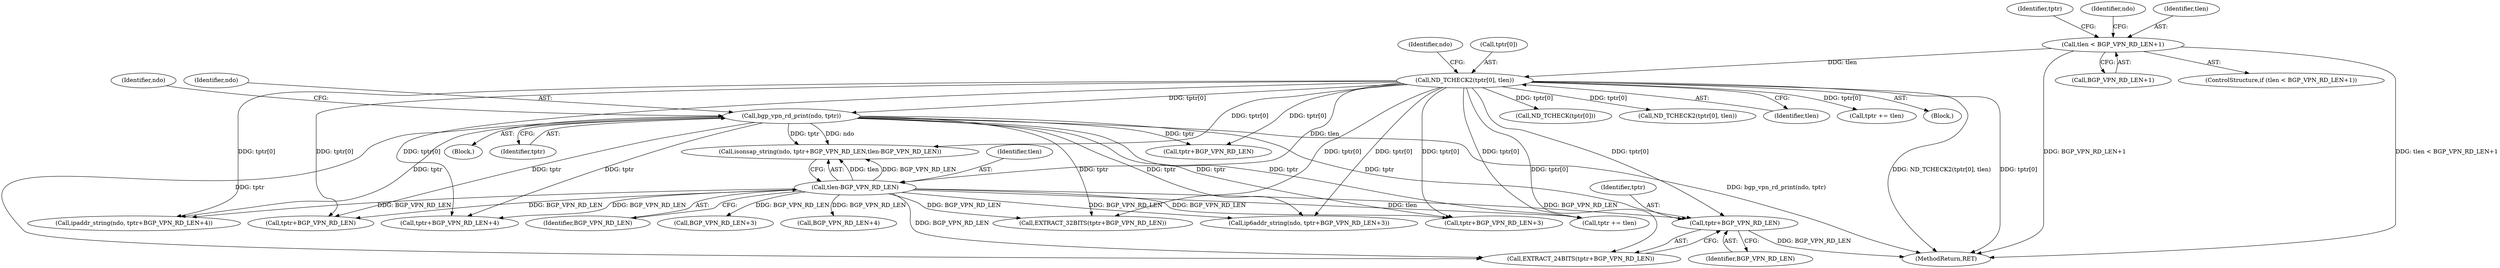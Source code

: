 digraph "0_tcpdump_50a44b6b8e4f7c127440dbd4239cf571945cc1e7@pointer" {
"1001049" [label="(Call,tptr+BGP_VPN_RD_LEN)"];
"1001004" [label="(Call,ND_TCHECK2(tptr[0], tlen))"];
"1000989" [label="(Call,tlen < BGP_VPN_RD_LEN+1)"];
"1001015" [label="(Call,bgp_vpn_rd_print(ndo, tptr))"];
"1001023" [label="(Call,tlen-BGP_VPN_RD_LEN)"];
"1001114" [label="(Call,ND_TCHECK(tptr[0]))"];
"1001049" [label="(Call,tptr+BGP_VPN_RD_LEN)"];
"1001038" [label="(Call,ipaddr_string(ndo, tptr+BGP_VPN_RD_LEN+4))"];
"1001028" [label="(Call,EXTRACT_32BITS(tptr+BGP_VPN_RD_LEN))"];
"1001073" [label="(Call,ND_TCHECK2(tptr[0], tlen))"];
"1001048" [label="(Call,EXTRACT_24BITS(tptr+BGP_VPN_RD_LEN))"];
"1001023" [label="(Call,tlen-BGP_VPN_RD_LEN)"];
"1001011" [label="(Identifier,ndo)"];
"1001062" [label="(Call,BGP_VPN_RD_LEN+3)"];
"1001014" [label="(Block,)"];
"1001015" [label="(Call,bgp_vpn_rd_print(ndo, tptr))"];
"1001058" [label="(Call,ip6addr_string(ndo, tptr+BGP_VPN_RD_LEN+3))"];
"1001065" [label="(Call,tptr += tlen)"];
"1000989" [label="(Call,tlen < BGP_VPN_RD_LEN+1)"];
"1000991" [label="(Call,BGP_VPN_RD_LEN+1)"];
"1001017" [label="(Identifier,tptr)"];
"1001008" [label="(Identifier,tlen)"];
"1001029" [label="(Call,tptr+BGP_VPN_RD_LEN)"];
"1001024" [label="(Identifier,tlen)"];
"1001004" [label="(Call,ND_TCHECK2(tptr[0], tlen))"];
"1001040" [label="(Call,tptr+BGP_VPN_RD_LEN+4)"];
"1001006" [label="(Identifier,tptr)"];
"1001042" [label="(Call,BGP_VPN_RD_LEN+4)"];
"1001016" [label="(Identifier,ndo)"];
"1001019" [label="(Identifier,ndo)"];
"1001060" [label="(Call,tptr+BGP_VPN_RD_LEN+3)"];
"1001018" [label="(Call,isonsap_string(ndo, tptr+BGP_VPN_RD_LEN,tlen-BGP_VPN_RD_LEN))"];
"1002915" [label="(MethodReturn,RET)"];
"1001111" [label="(Call,tptr += tlen)"];
"1001025" [label="(Identifier,BGP_VPN_RD_LEN)"];
"1001020" [label="(Call,tptr+BGP_VPN_RD_LEN)"];
"1001003" [label="(Block,)"];
"1001005" [label="(Call,tptr[0])"];
"1000988" [label="(ControlStructure,if (tlen < BGP_VPN_RD_LEN+1))"];
"1000997" [label="(Identifier,ndo)"];
"1001050" [label="(Identifier,tptr)"];
"1001051" [label="(Identifier,BGP_VPN_RD_LEN)"];
"1000990" [label="(Identifier,tlen)"];
"1001049" -> "1001048"  [label="AST: "];
"1001049" -> "1001051"  [label="CFG: "];
"1001050" -> "1001049"  [label="AST: "];
"1001051" -> "1001049"  [label="AST: "];
"1001048" -> "1001049"  [label="CFG: "];
"1001049" -> "1002915"  [label="DDG: BGP_VPN_RD_LEN"];
"1001004" -> "1001049"  [label="DDG: tptr[0]"];
"1001015" -> "1001049"  [label="DDG: tptr"];
"1001023" -> "1001049"  [label="DDG: BGP_VPN_RD_LEN"];
"1001004" -> "1001003"  [label="AST: "];
"1001004" -> "1001008"  [label="CFG: "];
"1001005" -> "1001004"  [label="AST: "];
"1001008" -> "1001004"  [label="AST: "];
"1001011" -> "1001004"  [label="CFG: "];
"1001004" -> "1002915"  [label="DDG: ND_TCHECK2(tptr[0], tlen)"];
"1001004" -> "1002915"  [label="DDG: tptr[0]"];
"1000989" -> "1001004"  [label="DDG: tlen"];
"1001004" -> "1001015"  [label="DDG: tptr[0]"];
"1001004" -> "1001018"  [label="DDG: tptr[0]"];
"1001004" -> "1001020"  [label="DDG: tptr[0]"];
"1001004" -> "1001023"  [label="DDG: tlen"];
"1001004" -> "1001028"  [label="DDG: tptr[0]"];
"1001004" -> "1001029"  [label="DDG: tptr[0]"];
"1001004" -> "1001038"  [label="DDG: tptr[0]"];
"1001004" -> "1001040"  [label="DDG: tptr[0]"];
"1001004" -> "1001048"  [label="DDG: tptr[0]"];
"1001004" -> "1001058"  [label="DDG: tptr[0]"];
"1001004" -> "1001060"  [label="DDG: tptr[0]"];
"1001004" -> "1001065"  [label="DDG: tptr[0]"];
"1001004" -> "1001073"  [label="DDG: tptr[0]"];
"1001004" -> "1001111"  [label="DDG: tptr[0]"];
"1001004" -> "1001114"  [label="DDG: tptr[0]"];
"1000989" -> "1000988"  [label="AST: "];
"1000989" -> "1000991"  [label="CFG: "];
"1000990" -> "1000989"  [label="AST: "];
"1000991" -> "1000989"  [label="AST: "];
"1000997" -> "1000989"  [label="CFG: "];
"1001006" -> "1000989"  [label="CFG: "];
"1000989" -> "1002915"  [label="DDG: tlen < BGP_VPN_RD_LEN+1"];
"1000989" -> "1002915"  [label="DDG: BGP_VPN_RD_LEN+1"];
"1001015" -> "1001014"  [label="AST: "];
"1001015" -> "1001017"  [label="CFG: "];
"1001016" -> "1001015"  [label="AST: "];
"1001017" -> "1001015"  [label="AST: "];
"1001019" -> "1001015"  [label="CFG: "];
"1001015" -> "1002915"  [label="DDG: bgp_vpn_rd_print(ndo, tptr)"];
"1001015" -> "1001018"  [label="DDG: ndo"];
"1001015" -> "1001018"  [label="DDG: tptr"];
"1001015" -> "1001020"  [label="DDG: tptr"];
"1001015" -> "1001028"  [label="DDG: tptr"];
"1001015" -> "1001029"  [label="DDG: tptr"];
"1001015" -> "1001038"  [label="DDG: tptr"];
"1001015" -> "1001040"  [label="DDG: tptr"];
"1001015" -> "1001048"  [label="DDG: tptr"];
"1001015" -> "1001058"  [label="DDG: tptr"];
"1001015" -> "1001060"  [label="DDG: tptr"];
"1001015" -> "1001065"  [label="DDG: tptr"];
"1001023" -> "1001018"  [label="AST: "];
"1001023" -> "1001025"  [label="CFG: "];
"1001024" -> "1001023"  [label="AST: "];
"1001025" -> "1001023"  [label="AST: "];
"1001018" -> "1001023"  [label="CFG: "];
"1001023" -> "1001018"  [label="DDG: tlen"];
"1001023" -> "1001018"  [label="DDG: BGP_VPN_RD_LEN"];
"1001023" -> "1001028"  [label="DDG: BGP_VPN_RD_LEN"];
"1001023" -> "1001029"  [label="DDG: BGP_VPN_RD_LEN"];
"1001023" -> "1001038"  [label="DDG: BGP_VPN_RD_LEN"];
"1001023" -> "1001040"  [label="DDG: BGP_VPN_RD_LEN"];
"1001023" -> "1001042"  [label="DDG: BGP_VPN_RD_LEN"];
"1001023" -> "1001048"  [label="DDG: BGP_VPN_RD_LEN"];
"1001023" -> "1001058"  [label="DDG: BGP_VPN_RD_LEN"];
"1001023" -> "1001060"  [label="DDG: BGP_VPN_RD_LEN"];
"1001023" -> "1001062"  [label="DDG: BGP_VPN_RD_LEN"];
"1001023" -> "1001065"  [label="DDG: tlen"];
}
